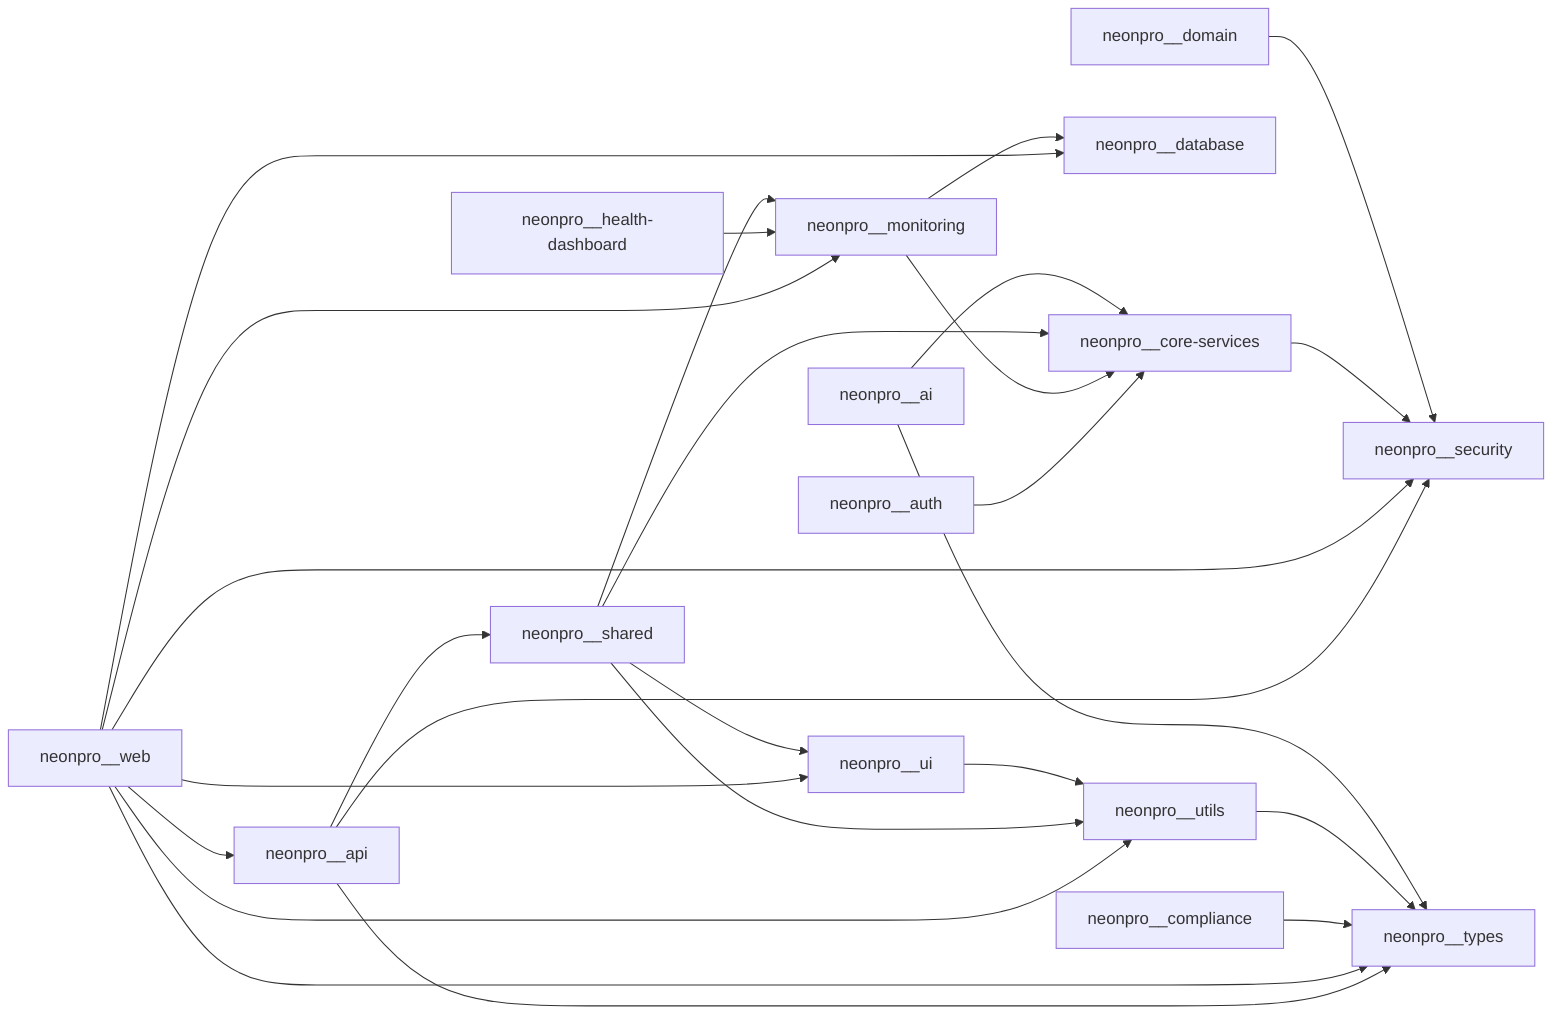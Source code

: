 graph LR
neonpro__api-->neonpro__security
neonpro__api-->neonpro__shared
neonpro__api-->neonpro__types
neonpro__web-->neonpro__ui
neonpro__web-->neonpro__security
neonpro__web-->neonpro__utils
neonpro__web-->neonpro__database
neonpro__web-->neonpro__types
neonpro__web-->neonpro__monitoring
neonpro__web-->neonpro__api
neonpro__auth-->neonpro__core-services
neonpro__core-services-->neonpro__security
neonpro__health-dashboard-->neonpro__monitoring
neonpro__monitoring-->neonpro__database
neonpro__monitoring-->neonpro__core-services
neonpro__shared-->neonpro__utils
neonpro__shared-->neonpro__core-services
neonpro__shared-->neonpro__monitoring
neonpro__shared-->neonpro__ui
neonpro__domain-->neonpro__security
neonpro__compliance-->neonpro__types
neonpro__utils-->neonpro__types
neonpro__ui-->neonpro__utils
neonpro__ai-->neonpro__core-services
neonpro__ai-->neonpro__types